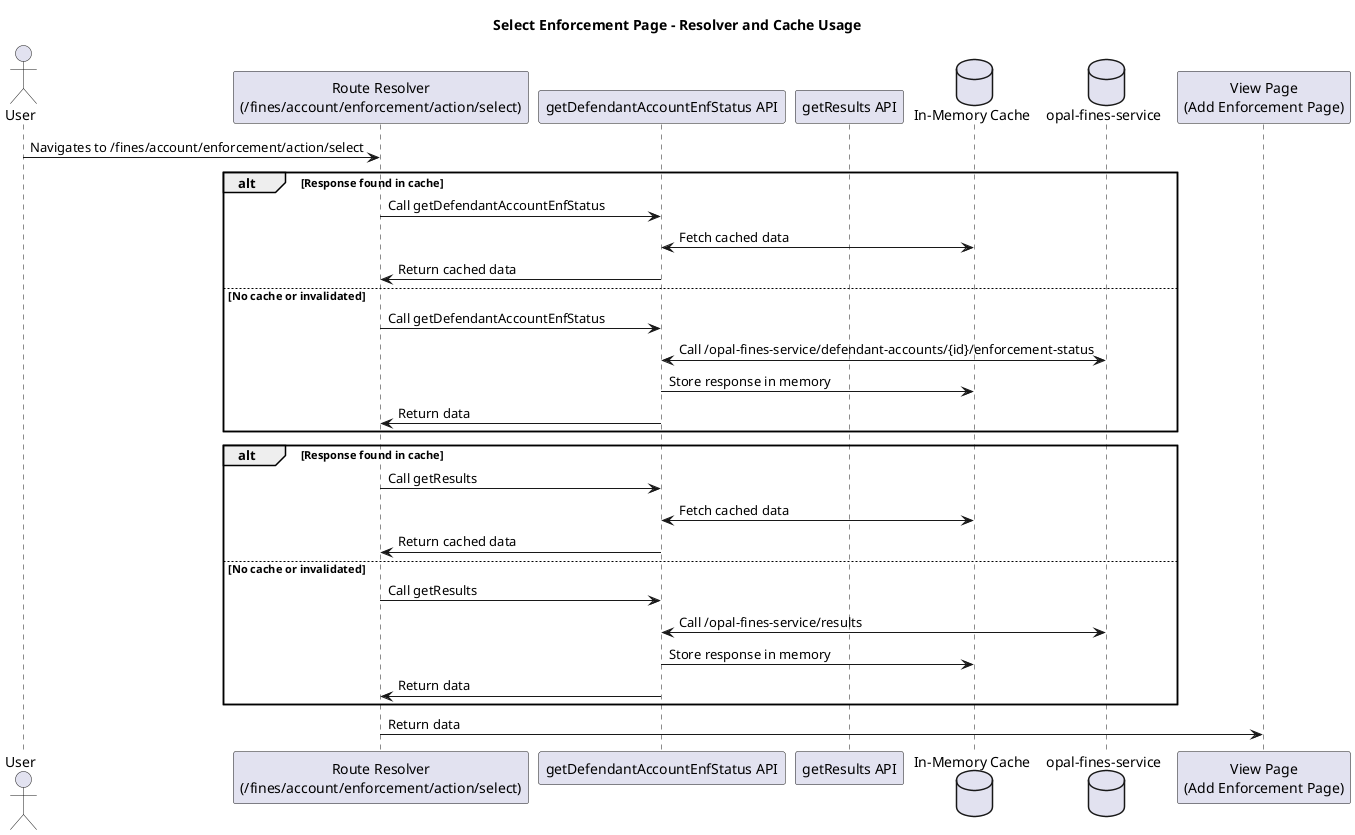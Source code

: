 @startuml
title Select Enforcement Page - Resolver and Cache Usage

actor User
participant "Route Resolver\n(/fines/account/enforcement/action/select)" as Resolver
participant "getDefendantAccountEnfStatus API" as API
participant "getResults API" as API2
database "In-Memory Cache" as Cache
database "opal-fines-service" as Backend
participant "View Page\n(Add Enforcement Page)" as Page

User -> Resolver : Navigates to /fines/account/enforcement/action/select

alt Response found in cache
    Resolver -> API : Call getDefendantAccountEnfStatus
    API <-> Cache : Fetch cached data
    API -> Resolver : Return cached data
else No cache or invalidated
    Resolver -> API : Call getDefendantAccountEnfStatus
    API <-> Backend : Call /opal-fines-service/defendant-accounts/{id}/enforcement-status
    API -> Cache : Store response in memory
    API -> Resolver : Return data
end

alt Response found in cache
    Resolver -> API : Call getResults
    API <-> Cache : Fetch cached data
    API -> Resolver : Return cached data
else No cache or invalidated
    Resolver -> API : Call getResults
    API <-> Backend : Call /opal-fines-service/results
    API -> Cache : Store response in memory
    API -> Resolver : Return data
end

Resolver -> Page : Return data
@enduml